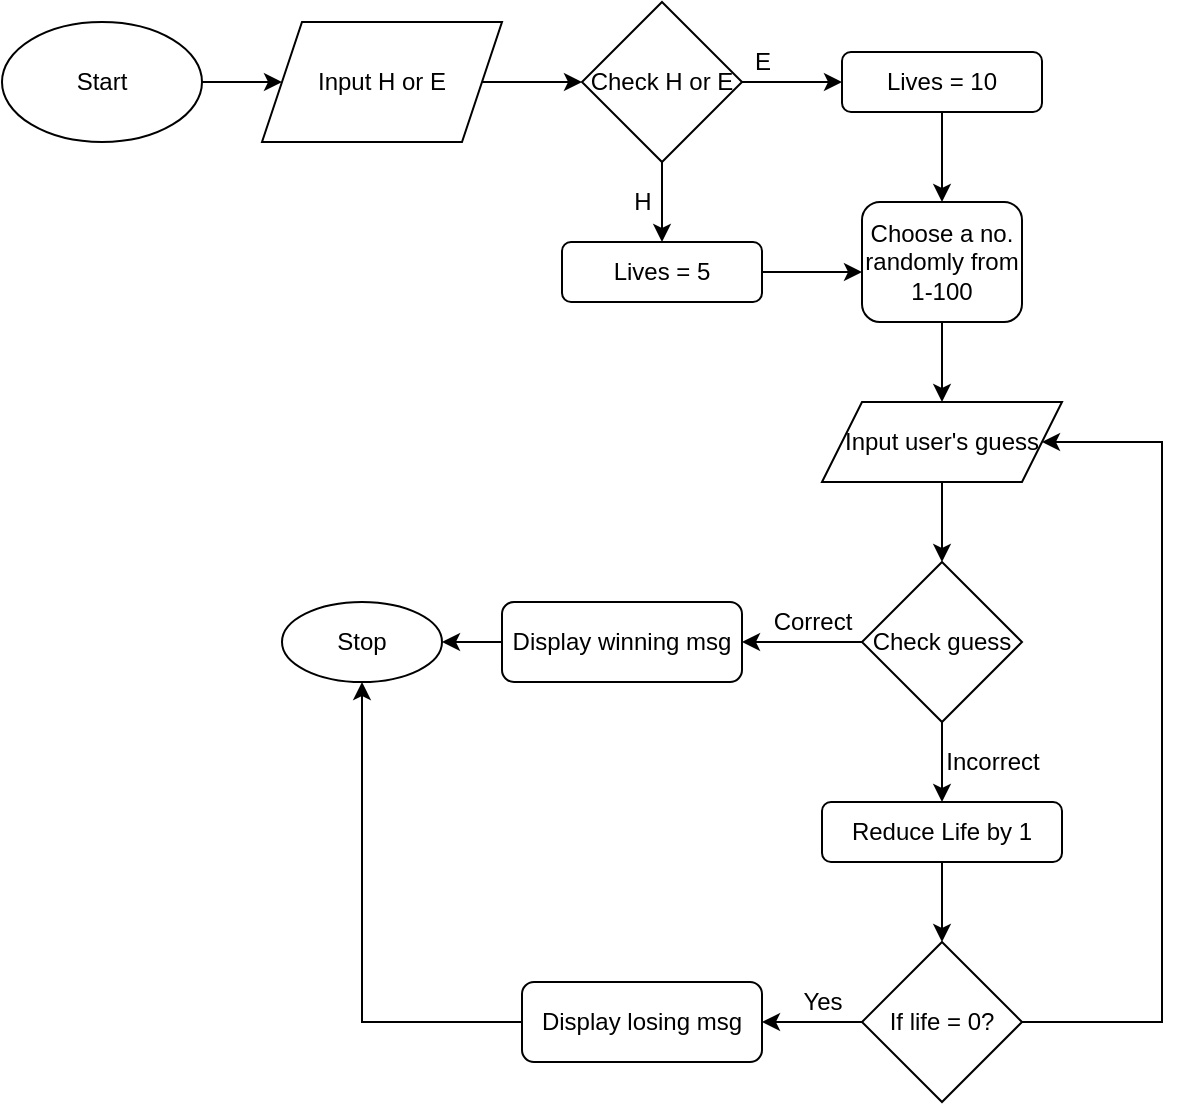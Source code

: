 <mxfile version="16.6.6" type="github">
  <diagram id="nNSYd3wLLdyxFmZXNiOW" name="Page-1">
    <mxGraphModel dx="981" dy="548" grid="1" gridSize="10" guides="1" tooltips="1" connect="1" arrows="1" fold="1" page="1" pageScale="1" pageWidth="850" pageHeight="1100" math="0" shadow="0">
      <root>
        <mxCell id="0" />
        <mxCell id="1" parent="0" />
        <mxCell id="3CYnYaJ8hLn6TFCOmksD-1" value="Start" style="ellipse;whiteSpace=wrap;html=1;" vertex="1" parent="1">
          <mxGeometry x="110" y="50" width="100" height="60" as="geometry" />
        </mxCell>
        <mxCell id="3CYnYaJ8hLn6TFCOmksD-2" value="" style="endArrow=classic;html=1;rounded=0;exitX=1;exitY=0.5;exitDx=0;exitDy=0;" edge="1" parent="1" source="3CYnYaJ8hLn6TFCOmksD-1" target="3CYnYaJ8hLn6TFCOmksD-3">
          <mxGeometry width="50" height="50" relative="1" as="geometry">
            <mxPoint x="400" y="430" as="sourcePoint" />
            <mxPoint x="280" y="80" as="targetPoint" />
          </mxGeometry>
        </mxCell>
        <mxCell id="3CYnYaJ8hLn6TFCOmksD-3" value="Input H or E" style="shape=parallelogram;perimeter=parallelogramPerimeter;whiteSpace=wrap;html=1;fixedSize=1;" vertex="1" parent="1">
          <mxGeometry x="240" y="50" width="120" height="60" as="geometry" />
        </mxCell>
        <mxCell id="3CYnYaJ8hLn6TFCOmksD-4" value="" style="endArrow=classic;html=1;rounded=0;exitX=1;exitY=0.5;exitDx=0;exitDy=0;" edge="1" parent="1" source="3CYnYaJ8hLn6TFCOmksD-3" target="3CYnYaJ8hLn6TFCOmksD-5">
          <mxGeometry width="50" height="50" relative="1" as="geometry">
            <mxPoint x="400" y="430" as="sourcePoint" />
            <mxPoint x="400" y="80" as="targetPoint" />
          </mxGeometry>
        </mxCell>
        <mxCell id="3CYnYaJ8hLn6TFCOmksD-5" value="Check H or E" style="rhombus;whiteSpace=wrap;html=1;" vertex="1" parent="1">
          <mxGeometry x="400" y="40" width="80" height="80" as="geometry" />
        </mxCell>
        <mxCell id="3CYnYaJ8hLn6TFCOmksD-6" value="" style="endArrow=classic;html=1;rounded=0;exitX=0.5;exitY=1;exitDx=0;exitDy=0;" edge="1" parent="1" source="3CYnYaJ8hLn6TFCOmksD-5">
          <mxGeometry width="50" height="50" relative="1" as="geometry">
            <mxPoint x="400" y="430" as="sourcePoint" />
            <mxPoint x="440" y="160" as="targetPoint" />
          </mxGeometry>
        </mxCell>
        <mxCell id="3CYnYaJ8hLn6TFCOmksD-7" value="H" style="text;html=1;resizable=0;autosize=1;align=center;verticalAlign=middle;points=[];fillColor=none;strokeColor=none;rounded=0;" vertex="1" parent="1">
          <mxGeometry x="420" y="130" width="20" height="20" as="geometry" />
        </mxCell>
        <mxCell id="3CYnYaJ8hLn6TFCOmksD-9" value="Lives = 5" style="rounded=1;whiteSpace=wrap;html=1;" vertex="1" parent="1">
          <mxGeometry x="390" y="160" width="100" height="30" as="geometry" />
        </mxCell>
        <mxCell id="3CYnYaJ8hLn6TFCOmksD-10" value="Lives = 10" style="rounded=1;whiteSpace=wrap;html=1;" vertex="1" parent="1">
          <mxGeometry x="530" y="65" width="100" height="30" as="geometry" />
        </mxCell>
        <mxCell id="3CYnYaJ8hLn6TFCOmksD-12" value="" style="endArrow=classic;html=1;rounded=0;exitX=1;exitY=0.5;exitDx=0;exitDy=0;entryX=0;entryY=0.5;entryDx=0;entryDy=0;" edge="1" parent="1" source="3CYnYaJ8hLn6TFCOmksD-5" target="3CYnYaJ8hLn6TFCOmksD-10">
          <mxGeometry width="50" height="50" relative="1" as="geometry">
            <mxPoint x="350" y="80" as="sourcePoint" />
            <mxPoint x="400" y="80" as="targetPoint" />
            <Array as="points" />
          </mxGeometry>
        </mxCell>
        <mxCell id="3CYnYaJ8hLn6TFCOmksD-13" value="E" style="text;html=1;resizable=0;autosize=1;align=center;verticalAlign=middle;points=[];fillColor=none;strokeColor=none;rounded=0;" vertex="1" parent="1">
          <mxGeometry x="480" y="60" width="20" height="20" as="geometry" />
        </mxCell>
        <mxCell id="3CYnYaJ8hLn6TFCOmksD-14" value="" style="endArrow=classic;html=1;rounded=0;exitX=1;exitY=0.5;exitDx=0;exitDy=0;" edge="1" parent="1" source="3CYnYaJ8hLn6TFCOmksD-9">
          <mxGeometry width="50" height="50" relative="1" as="geometry">
            <mxPoint x="440" y="320" as="sourcePoint" />
            <mxPoint x="540" y="175" as="targetPoint" />
          </mxGeometry>
        </mxCell>
        <mxCell id="3CYnYaJ8hLn6TFCOmksD-15" value="" style="endArrow=classic;html=1;rounded=0;exitX=0.5;exitY=1;exitDx=0;exitDy=0;entryX=0.5;entryY=0;entryDx=0;entryDy=0;" edge="1" parent="1" source="3CYnYaJ8hLn6TFCOmksD-10" target="3CYnYaJ8hLn6TFCOmksD-16">
          <mxGeometry width="50" height="50" relative="1" as="geometry">
            <mxPoint x="560" y="150" as="sourcePoint" />
            <mxPoint x="580" y="130" as="targetPoint" />
          </mxGeometry>
        </mxCell>
        <mxCell id="3CYnYaJ8hLn6TFCOmksD-16" value="Choose a no. randomly from 1-100" style="rounded=1;whiteSpace=wrap;html=1;" vertex="1" parent="1">
          <mxGeometry x="540" y="140" width="80" height="60" as="geometry" />
        </mxCell>
        <mxCell id="3CYnYaJ8hLn6TFCOmksD-18" value="" style="endArrow=classic;html=1;rounded=0;exitX=0.5;exitY=1;exitDx=0;exitDy=0;" edge="1" parent="1" source="3CYnYaJ8hLn6TFCOmksD-16">
          <mxGeometry width="50" height="50" relative="1" as="geometry">
            <mxPoint x="580" y="95" as="sourcePoint" />
            <mxPoint x="580" y="240" as="targetPoint" />
            <Array as="points" />
          </mxGeometry>
        </mxCell>
        <mxCell id="3CYnYaJ8hLn6TFCOmksD-19" value="Input user&#39;s guess" style="shape=parallelogram;perimeter=parallelogramPerimeter;whiteSpace=wrap;html=1;fixedSize=1;" vertex="1" parent="1">
          <mxGeometry x="520" y="240" width="120" height="40" as="geometry" />
        </mxCell>
        <mxCell id="3CYnYaJ8hLn6TFCOmksD-20" value="" style="endArrow=classic;html=1;rounded=0;exitX=0.5;exitY=1;exitDx=0;exitDy=0;" edge="1" parent="1" source="3CYnYaJ8hLn6TFCOmksD-19">
          <mxGeometry width="50" height="50" relative="1" as="geometry">
            <mxPoint x="440" y="300" as="sourcePoint" />
            <mxPoint x="580" y="320" as="targetPoint" />
          </mxGeometry>
        </mxCell>
        <mxCell id="3CYnYaJ8hLn6TFCOmksD-21" value="Check guess" style="rhombus;whiteSpace=wrap;html=1;" vertex="1" parent="1">
          <mxGeometry x="540" y="320" width="80" height="80" as="geometry" />
        </mxCell>
        <mxCell id="3CYnYaJ8hLn6TFCOmksD-22" value="" style="endArrow=classic;html=1;rounded=0;exitX=0;exitY=0.5;exitDx=0;exitDy=0;" edge="1" parent="1" source="3CYnYaJ8hLn6TFCOmksD-21">
          <mxGeometry width="50" height="50" relative="1" as="geometry">
            <mxPoint x="440" y="300" as="sourcePoint" />
            <mxPoint x="480" y="360" as="targetPoint" />
          </mxGeometry>
        </mxCell>
        <mxCell id="3CYnYaJ8hLn6TFCOmksD-23" value="Correct" style="text;html=1;resizable=0;autosize=1;align=center;verticalAlign=middle;points=[];fillColor=none;strokeColor=none;rounded=0;" vertex="1" parent="1">
          <mxGeometry x="490" y="340" width="50" height="20" as="geometry" />
        </mxCell>
        <mxCell id="3CYnYaJ8hLn6TFCOmksD-26" value="Display winning msg" style="rounded=1;whiteSpace=wrap;html=1;" vertex="1" parent="1">
          <mxGeometry x="360" y="340" width="120" height="40" as="geometry" />
        </mxCell>
        <mxCell id="3CYnYaJ8hLn6TFCOmksD-27" value="Stop" style="ellipse;whiteSpace=wrap;html=1;" vertex="1" parent="1">
          <mxGeometry x="250" y="340" width="80" height="40" as="geometry" />
        </mxCell>
        <mxCell id="3CYnYaJ8hLn6TFCOmksD-28" value="" style="endArrow=classic;html=1;rounded=0;exitX=0;exitY=0.5;exitDx=0;exitDy=0;entryX=1;entryY=0.5;entryDx=0;entryDy=0;" edge="1" source="3CYnYaJ8hLn6TFCOmksD-26" parent="1" target="3CYnYaJ8hLn6TFCOmksD-27">
          <mxGeometry width="50" height="50" relative="1" as="geometry">
            <mxPoint x="480" y="700" as="sourcePoint" />
            <mxPoint x="300" y="360" as="targetPoint" />
          </mxGeometry>
        </mxCell>
        <mxCell id="3CYnYaJ8hLn6TFCOmksD-29" value="" style="endArrow=classic;html=1;rounded=0;exitX=0.5;exitY=1;exitDx=0;exitDy=0;" edge="1" parent="1" source="3CYnYaJ8hLn6TFCOmksD-21">
          <mxGeometry width="50" height="50" relative="1" as="geometry">
            <mxPoint x="580" y="280" as="sourcePoint" />
            <mxPoint x="580" y="440" as="targetPoint" />
            <Array as="points" />
          </mxGeometry>
        </mxCell>
        <mxCell id="3CYnYaJ8hLn6TFCOmksD-30" value="Incorrect" style="text;html=1;resizable=0;autosize=1;align=center;verticalAlign=middle;points=[];fillColor=none;strokeColor=none;rounded=0;" vertex="1" parent="1">
          <mxGeometry x="575" y="410" width="60" height="20" as="geometry" />
        </mxCell>
        <mxCell id="3CYnYaJ8hLn6TFCOmksD-31" value="Reduce Life by 1" style="rounded=1;whiteSpace=wrap;html=1;" vertex="1" parent="1">
          <mxGeometry x="520" y="440" width="120" height="30" as="geometry" />
        </mxCell>
        <mxCell id="3CYnYaJ8hLn6TFCOmksD-33" value="If life = 0?" style="rhombus;whiteSpace=wrap;html=1;" vertex="1" parent="1">
          <mxGeometry x="540" y="510" width="80" height="80" as="geometry" />
        </mxCell>
        <mxCell id="3CYnYaJ8hLn6TFCOmksD-34" value="" style="endArrow=classic;html=1;rounded=0;exitX=0.5;exitY=1;exitDx=0;exitDy=0;entryX=0.5;entryY=0;entryDx=0;entryDy=0;" edge="1" parent="1" source="3CYnYaJ8hLn6TFCOmksD-31" target="3CYnYaJ8hLn6TFCOmksD-33">
          <mxGeometry width="50" height="50" relative="1" as="geometry">
            <mxPoint x="430" y="520" as="sourcePoint" />
            <mxPoint x="480" y="470" as="targetPoint" />
          </mxGeometry>
        </mxCell>
        <mxCell id="3CYnYaJ8hLn6TFCOmksD-35" value="" style="endArrow=classic;html=1;rounded=0;exitX=0;exitY=0.5;exitDx=0;exitDy=0;" edge="1" parent="1" source="3CYnYaJ8hLn6TFCOmksD-33">
          <mxGeometry width="50" height="50" relative="1" as="geometry">
            <mxPoint x="470" y="580" as="sourcePoint" />
            <mxPoint x="490" y="550" as="targetPoint" />
          </mxGeometry>
        </mxCell>
        <mxCell id="3CYnYaJ8hLn6TFCOmksD-36" value="Yes" style="text;html=1;resizable=0;autosize=1;align=center;verticalAlign=middle;points=[];fillColor=none;strokeColor=none;rounded=0;" vertex="1" parent="1">
          <mxGeometry x="500" y="530" width="40" height="20" as="geometry" />
        </mxCell>
        <mxCell id="3CYnYaJ8hLn6TFCOmksD-37" value="Display losing msg" style="rounded=1;whiteSpace=wrap;html=1;" vertex="1" parent="1">
          <mxGeometry x="370" y="530" width="120" height="40" as="geometry" />
        </mxCell>
        <mxCell id="3CYnYaJ8hLn6TFCOmksD-38" value="" style="endArrow=classic;html=1;rounded=0;exitX=0;exitY=0.5;exitDx=0;exitDy=0;entryX=0.5;entryY=1;entryDx=0;entryDy=0;" edge="1" parent="1" source="3CYnYaJ8hLn6TFCOmksD-37" target="3CYnYaJ8hLn6TFCOmksD-27">
          <mxGeometry width="50" height="50" relative="1" as="geometry">
            <mxPoint x="270" y="530" as="sourcePoint" />
            <mxPoint x="320" y="480" as="targetPoint" />
            <Array as="points">
              <mxPoint x="290" y="550" />
            </Array>
          </mxGeometry>
        </mxCell>
        <mxCell id="3CYnYaJ8hLn6TFCOmksD-39" value="" style="endArrow=classic;html=1;rounded=0;exitX=1;exitY=0.5;exitDx=0;exitDy=0;entryX=1;entryY=0.5;entryDx=0;entryDy=0;" edge="1" parent="1" source="3CYnYaJ8hLn6TFCOmksD-33" target="3CYnYaJ8hLn6TFCOmksD-19">
          <mxGeometry width="50" height="50" relative="1" as="geometry">
            <mxPoint x="640" y="570" as="sourcePoint" />
            <mxPoint x="690" y="520" as="targetPoint" />
            <Array as="points">
              <mxPoint x="690" y="550" />
              <mxPoint x="690" y="260" />
            </Array>
          </mxGeometry>
        </mxCell>
      </root>
    </mxGraphModel>
  </diagram>
</mxfile>
